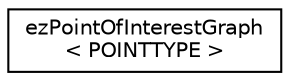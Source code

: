 digraph "Graphical Class Hierarchy"
{
 // LATEX_PDF_SIZE
  edge [fontname="Helvetica",fontsize="10",labelfontname="Helvetica",labelfontsize="10"];
  node [fontname="Helvetica",fontsize="10",shape=record];
  rankdir="LR";
  Node0 [label="ezPointOfInterestGraph\l\< POINTTYPE \>",height=0.2,width=0.4,color="black", fillcolor="white", style="filled",URL="$d7/dc1/classez_point_of_interest_graph.htm",tooltip=" "];
}

